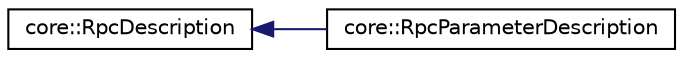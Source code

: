 digraph "Graphical Class Hierarchy"
{
 // LATEX_PDF_SIZE
  edge [fontname="Helvetica",fontsize="10",labelfontname="Helvetica",labelfontsize="10"];
  node [fontname="Helvetica",fontsize="10",shape=record];
  rankdir="LR";
  Node0 [label="core::RpcDescription",height=0.2,width=0.4,color="black", fillcolor="white", style="filled",URL="$d4/d63/structcore_1_1RpcDescription.html",tooltip=" "];
  Node0 -> Node1 [dir="back",color="midnightblue",fontsize="10",style="solid",fontname="Helvetica"];
  Node1 [label="core::RpcParameterDescription",height=0.2,width=0.4,color="black", fillcolor="white", style="filled",URL="$da/d22/structcore_1_1RpcParameterDescription.html",tooltip=" "];
}
